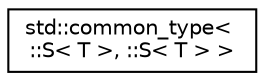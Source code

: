 digraph "Graphical Class Hierarchy"
{
  edge [fontname="Helvetica",fontsize="10",labelfontname="Helvetica",labelfontsize="10"];
  node [fontname="Helvetica",fontsize="10",shape=record];
  rankdir="LR";
  Node0 [label="std::common_type\< \l::S\< T \>, ::S\< T \> \>",height=0.2,width=0.4,color="black", fillcolor="white", style="filled",URL="$structstd_1_1common__type_3_01_1_1_s_3_01_t_01_4_00_01_1_1_s_3_01_t_01_4_01_4.html"];
}

